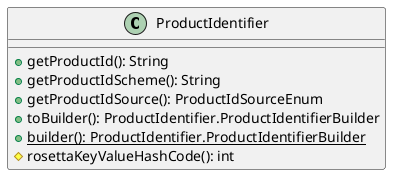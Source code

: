 @startuml

    class ProductIdentifier [[ProductIdentifier.html]] {
        +getProductId(): String
        +getProductIdScheme(): String
        +getProductIdSource(): ProductIdSourceEnum
        +toBuilder(): ProductIdentifier.ProductIdentifierBuilder
        {static} +builder(): ProductIdentifier.ProductIdentifierBuilder
        #rosettaKeyValueHashCode(): int
    }

@enduml
